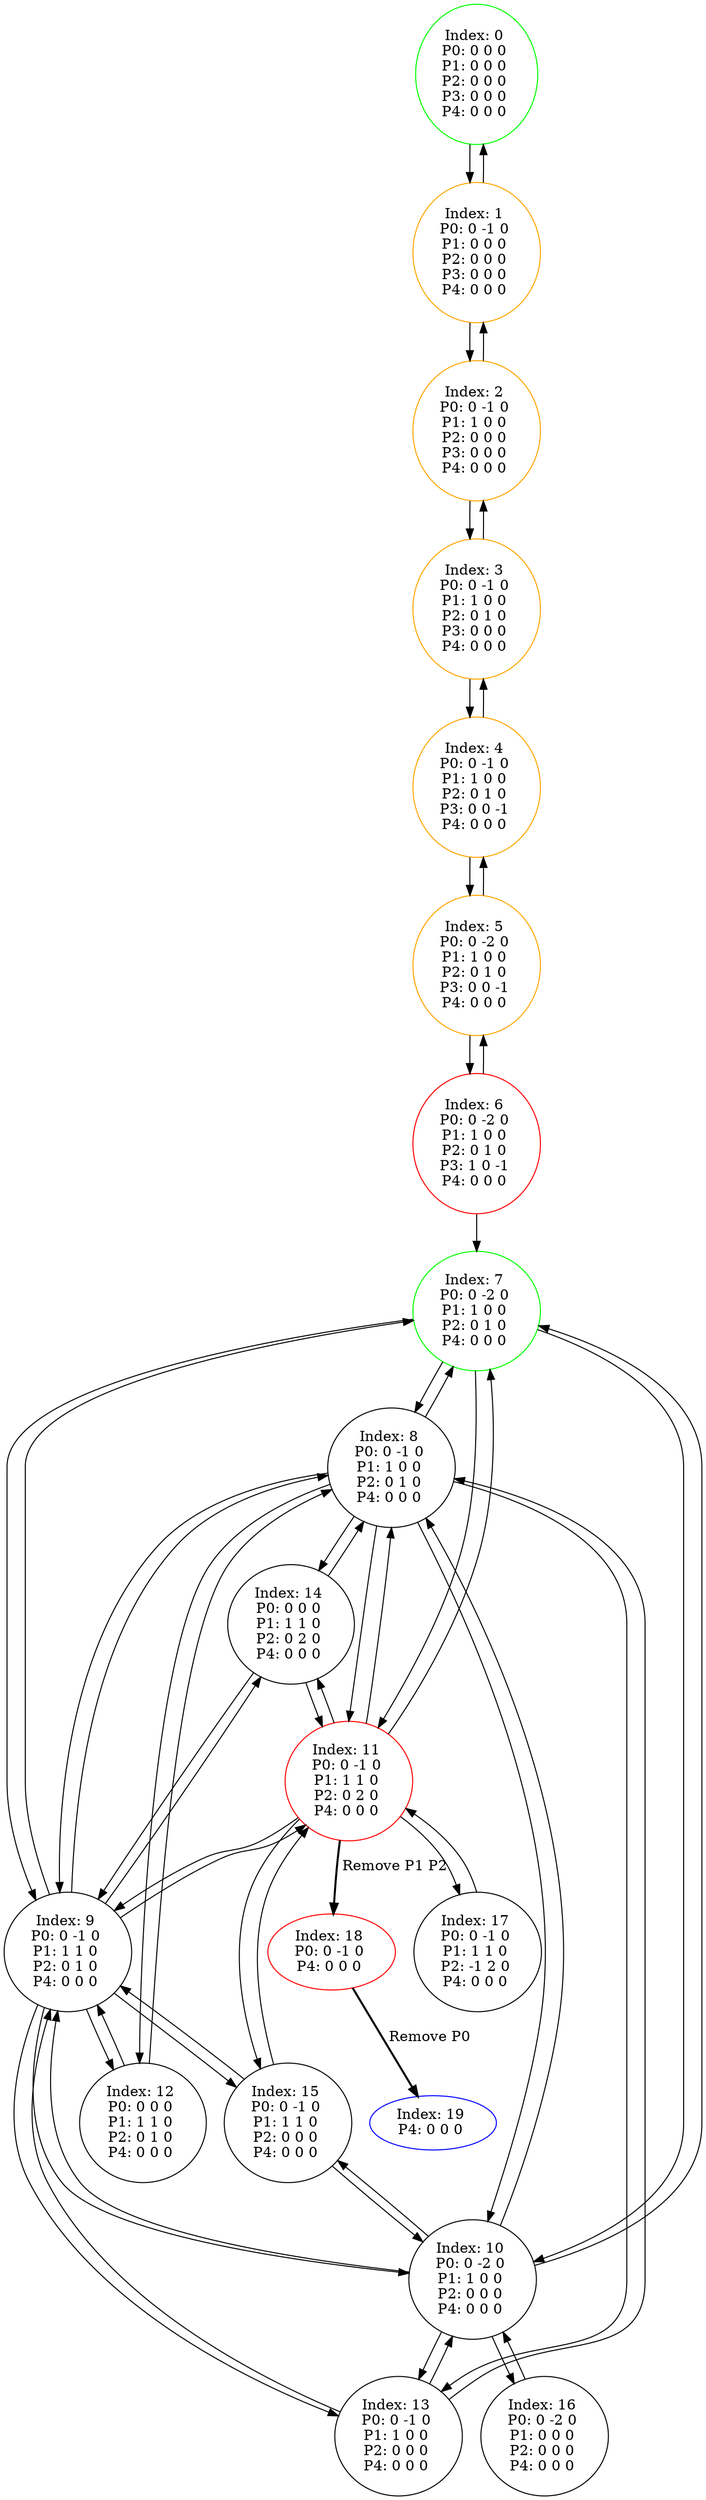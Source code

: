 digraph G {
color = "black"
0[label = "Index: 0 
P0: 0 0 0 
P1: 0 0 0 
P2: 0 0 0 
P3: 0 0 0 
P4: 0 0 0 
", color = "green"]
1[label = "Index: 1 
P0: 0 -1 0 
P1: 0 0 0 
P2: 0 0 0 
P3: 0 0 0 
P4: 0 0 0 
", color = "orange"]
2[label = "Index: 2 
P0: 0 -1 0 
P1: 1 0 0 
P2: 0 0 0 
P3: 0 0 0 
P4: 0 0 0 
", color = "orange"]
3[label = "Index: 3 
P0: 0 -1 0 
P1: 1 0 0 
P2: 0 1 0 
P3: 0 0 0 
P4: 0 0 0 
", color = "orange"]
4[label = "Index: 4 
P0: 0 -1 0 
P1: 1 0 0 
P2: 0 1 0 
P3: 0 0 -1 
P4: 0 0 0 
", color = "orange"]
5[label = "Index: 5 
P0: 0 -2 0 
P1: 1 0 0 
P2: 0 1 0 
P3: 0 0 -1 
P4: 0 0 0 
", color = "orange"]
6[label = "Index: 6 
P0: 0 -2 0 
P1: 1 0 0 
P2: 0 1 0 
P3: 1 0 -1 
P4: 0 0 0 
", color = "red"]
7[label = "Index: 7 
P0: 0 -2 0 
P1: 1 0 0 
P2: 0 1 0 
P4: 0 0 0 
", color = "green"]
8[label = "Index: 8 
P0: 0 -1 0 
P1: 1 0 0 
P2: 0 1 0 
P4: 0 0 0 
"]
9[label = "Index: 9 
P0: 0 -1 0 
P1: 1 1 0 
P2: 0 1 0 
P4: 0 0 0 
"]
10[label = "Index: 10 
P0: 0 -2 0 
P1: 1 0 0 
P2: 0 0 0 
P4: 0 0 0 
"]
11[label = "Index: 11 
P0: 0 -1 0 
P1: 1 1 0 
P2: 0 2 0 
P4: 0 0 0 
", color = "red"]
12[label = "Index: 12 
P0: 0 0 0 
P1: 1 1 0 
P2: 0 1 0 
P4: 0 0 0 
"]
13[label = "Index: 13 
P0: 0 -1 0 
P1: 1 0 0 
P2: 0 0 0 
P4: 0 0 0 
"]
14[label = "Index: 14 
P0: 0 0 0 
P1: 1 1 0 
P2: 0 2 0 
P4: 0 0 0 
"]
15[label = "Index: 15 
P0: 0 -1 0 
P1: 1 1 0 
P2: 0 0 0 
P4: 0 0 0 
"]
16[label = "Index: 16 
P0: 0 -2 0 
P1: 0 0 0 
P2: 0 0 0 
P4: 0 0 0 
"]
17[label = "Index: 17 
P0: 0 -1 0 
P1: 1 1 0 
P2: -1 2 0 
P4: 0 0 0 
"]
18[label = "Index: 18 
P0: 0 -1 0 
P4: 0 0 0 
", color = "red"]
19[label = "Index: 19 
P4: 0 0 0 
", color = "blue"]
0 -> 1

1 -> 0
1 -> 2

2 -> 1
2 -> 3

3 -> 2
3 -> 4

4 -> 3
4 -> 5

5 -> 4
5 -> 6

6 -> 5
6 -> 7

7 -> 8
7 -> 9
7 -> 10
7 -> 11

8 -> 7
8 -> 9
8 -> 12
8 -> 13
8 -> 10
8 -> 11
8 -> 14

9 -> 7
9 -> 8
9 -> 12
9 -> 15
9 -> 11
9 -> 14
9 -> 13
9 -> 10

10 -> 7
10 -> 8
10 -> 9
10 -> 13
10 -> 16
10 -> 15

11 -> 7
11 -> 8
11 -> 9
11 -> 14
11 -> 17
11 -> 15
11 -> 18[style=bold label=" Remove P1 P2 "];


12 -> 8
12 -> 9

13 -> 8
13 -> 9
13 -> 10

14 -> 8
14 -> 9
14 -> 11

15 -> 9
15 -> 10
15 -> 11

16 -> 10

17 -> 11

18 -> 19[style=bold label=" Remove P0 "];


}

